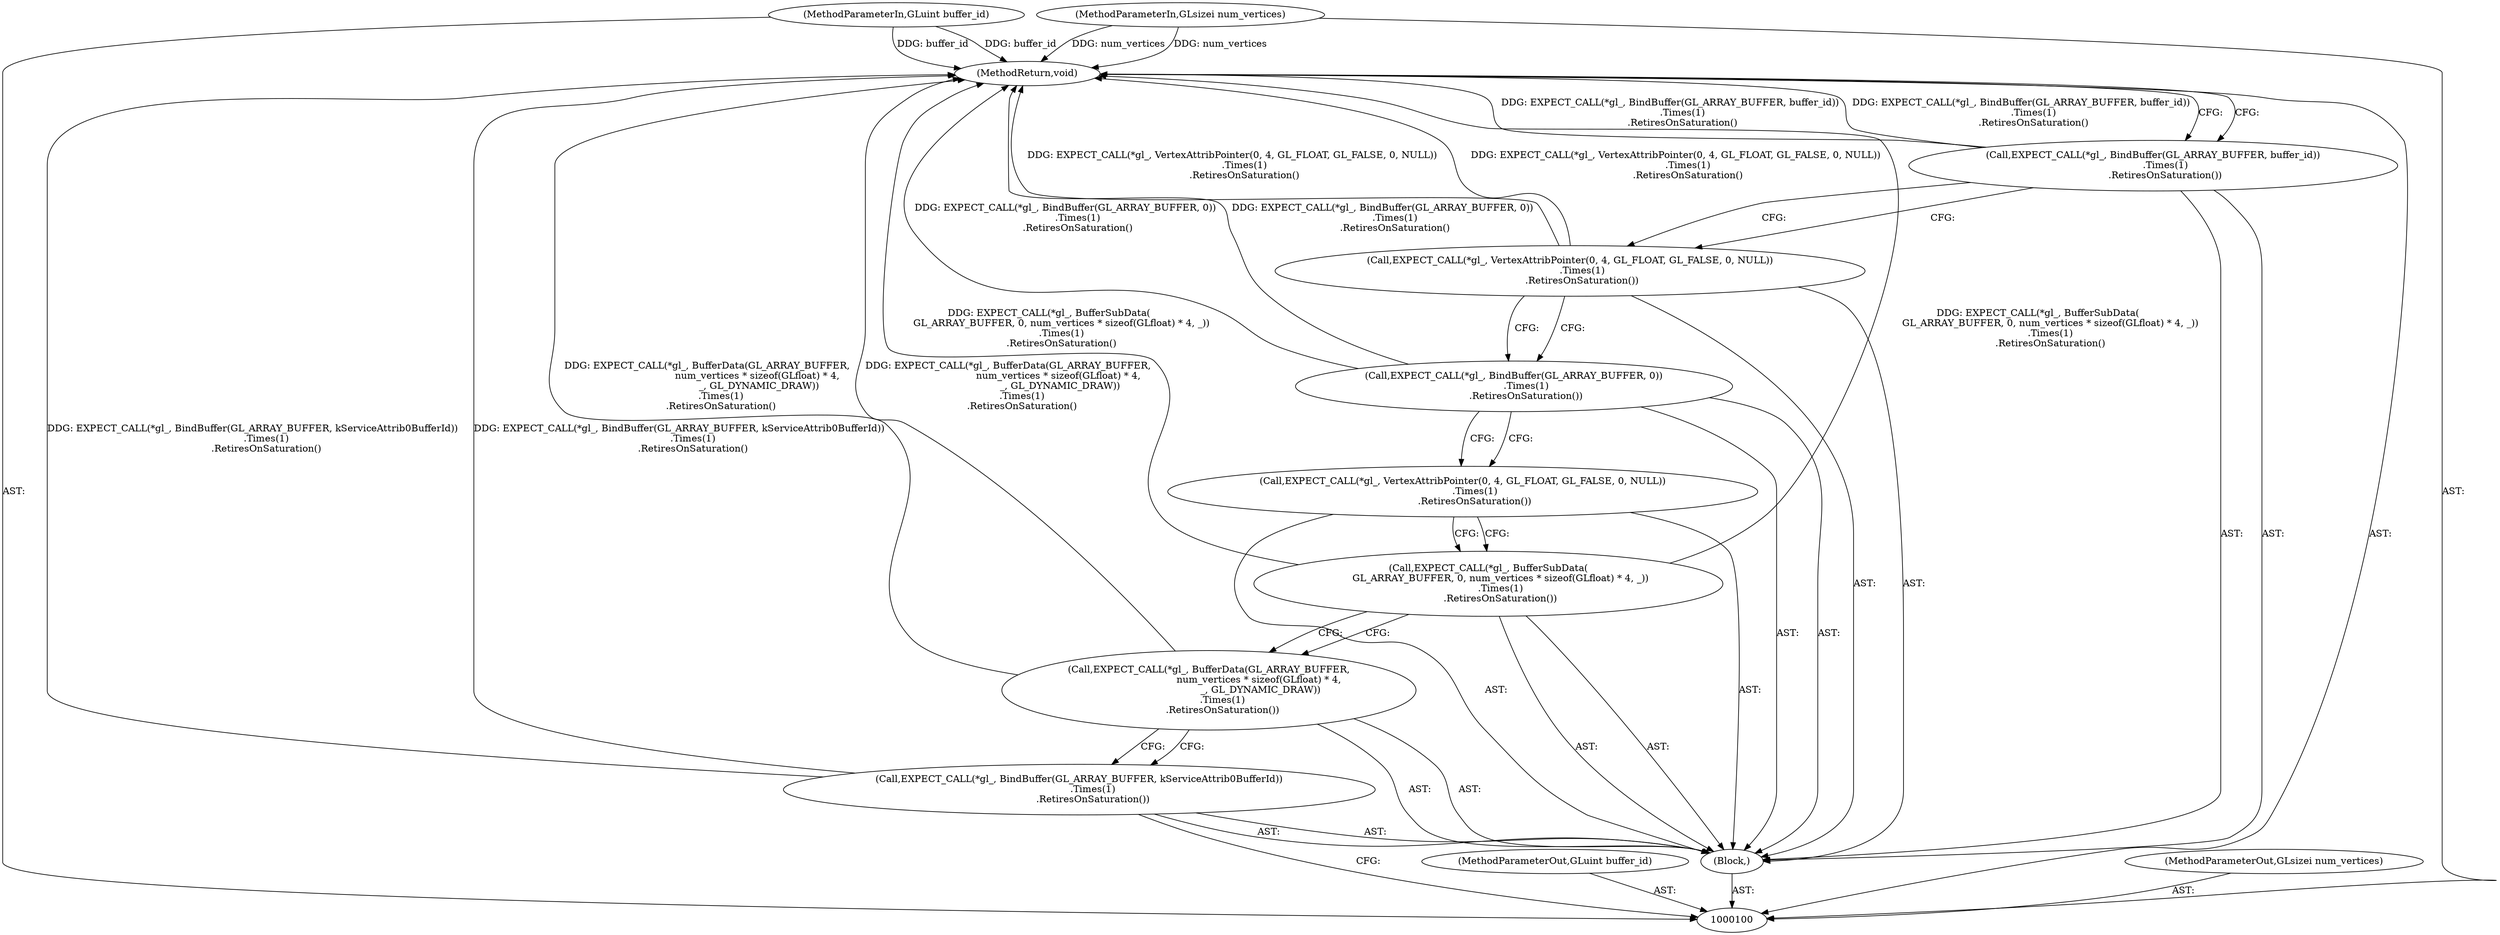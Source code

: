 digraph "1_Chrome_c13e1da62b5f5f0e6fe8c1f769a5a28415415244_3" {
"1000111" [label="(MethodReturn,void)"];
"1000106" [label="(Call,EXPECT_CALL(*gl_, BufferSubData(\n        GL_ARRAY_BUFFER, 0, num_vertices * sizeof(GLfloat) * 4, _))\n        .Times(1)\n        .RetiresOnSaturation())"];
"1000107" [label="(Call,EXPECT_CALL(*gl_, VertexAttribPointer(0, 4, GL_FLOAT, GL_FALSE, 0, NULL))\n        .Times(1)\n        .RetiresOnSaturation())"];
"1000108" [label="(Call,EXPECT_CALL(*gl_, BindBuffer(GL_ARRAY_BUFFER, 0))\n        .Times(1)\n        .RetiresOnSaturation())"];
"1000102" [label="(MethodParameterIn,GLuint buffer_id)"];
"1000135" [label="(MethodParameterOut,GLuint buffer_id)"];
"1000103" [label="(Block,)"];
"1000101" [label="(MethodParameterIn,GLsizei num_vertices)"];
"1000134" [label="(MethodParameterOut,GLsizei num_vertices)"];
"1000109" [label="(Call,EXPECT_CALL(*gl_, VertexAttribPointer(0, 4, GL_FLOAT, GL_FALSE, 0, NULL))\n        .Times(1)\n        .RetiresOnSaturation())"];
"1000110" [label="(Call,EXPECT_CALL(*gl_, BindBuffer(GL_ARRAY_BUFFER, buffer_id))\n        .Times(1)\n        .RetiresOnSaturation())"];
"1000104" [label="(Call,EXPECT_CALL(*gl_, BindBuffer(GL_ARRAY_BUFFER, kServiceAttrib0BufferId))\n         .Times(1)\n         .RetiresOnSaturation())"];
"1000105" [label="(Call,EXPECT_CALL(*gl_, BufferData(GL_ARRAY_BUFFER,\n                                 num_vertices * sizeof(GLfloat) * 4,\n                                  _, GL_DYNAMIC_DRAW))\n         .Times(1)\n         .RetiresOnSaturation())"];
"1000111" -> "1000100"  [label="AST: "];
"1000111" -> "1000110"  [label="CFG: "];
"1000108" -> "1000111"  [label="DDG: EXPECT_CALL(*gl_, BindBuffer(GL_ARRAY_BUFFER, 0))\n        .Times(1)\n        .RetiresOnSaturation()"];
"1000104" -> "1000111"  [label="DDG: EXPECT_CALL(*gl_, BindBuffer(GL_ARRAY_BUFFER, kServiceAttrib0BufferId))\n         .Times(1)\n         .RetiresOnSaturation()"];
"1000105" -> "1000111"  [label="DDG: EXPECT_CALL(*gl_, BufferData(GL_ARRAY_BUFFER,\n                                 num_vertices * sizeof(GLfloat) * 4,\n                                  _, GL_DYNAMIC_DRAW))\n         .Times(1)\n         .RetiresOnSaturation()"];
"1000102" -> "1000111"  [label="DDG: buffer_id"];
"1000101" -> "1000111"  [label="DDG: num_vertices"];
"1000110" -> "1000111"  [label="DDG: EXPECT_CALL(*gl_, BindBuffer(GL_ARRAY_BUFFER, buffer_id))\n        .Times(1)\n        .RetiresOnSaturation()"];
"1000106" -> "1000111"  [label="DDG: EXPECT_CALL(*gl_, BufferSubData(\n        GL_ARRAY_BUFFER, 0, num_vertices * sizeof(GLfloat) * 4, _))\n        .Times(1)\n        .RetiresOnSaturation()"];
"1000109" -> "1000111"  [label="DDG: EXPECT_CALL(*gl_, VertexAttribPointer(0, 4, GL_FLOAT, GL_FALSE, 0, NULL))\n        .Times(1)\n        .RetiresOnSaturation()"];
"1000106" -> "1000103"  [label="AST: "];
"1000106" -> "1000105"  [label="CFG: "];
"1000107" -> "1000106"  [label="CFG: "];
"1000106" -> "1000111"  [label="DDG: EXPECT_CALL(*gl_, BufferSubData(\n        GL_ARRAY_BUFFER, 0, num_vertices * sizeof(GLfloat) * 4, _))\n        .Times(1)\n        .RetiresOnSaturation()"];
"1000107" -> "1000103"  [label="AST: "];
"1000107" -> "1000106"  [label="CFG: "];
"1000108" -> "1000107"  [label="CFG: "];
"1000108" -> "1000103"  [label="AST: "];
"1000108" -> "1000107"  [label="CFG: "];
"1000109" -> "1000108"  [label="CFG: "];
"1000108" -> "1000111"  [label="DDG: EXPECT_CALL(*gl_, BindBuffer(GL_ARRAY_BUFFER, 0))\n        .Times(1)\n        .RetiresOnSaturation()"];
"1000102" -> "1000100"  [label="AST: "];
"1000102" -> "1000111"  [label="DDG: buffer_id"];
"1000135" -> "1000100"  [label="AST: "];
"1000103" -> "1000100"  [label="AST: "];
"1000104" -> "1000103"  [label="AST: "];
"1000105" -> "1000103"  [label="AST: "];
"1000106" -> "1000103"  [label="AST: "];
"1000107" -> "1000103"  [label="AST: "];
"1000108" -> "1000103"  [label="AST: "];
"1000109" -> "1000103"  [label="AST: "];
"1000110" -> "1000103"  [label="AST: "];
"1000101" -> "1000100"  [label="AST: "];
"1000101" -> "1000111"  [label="DDG: num_vertices"];
"1000134" -> "1000100"  [label="AST: "];
"1000109" -> "1000103"  [label="AST: "];
"1000109" -> "1000108"  [label="CFG: "];
"1000110" -> "1000109"  [label="CFG: "];
"1000109" -> "1000111"  [label="DDG: EXPECT_CALL(*gl_, VertexAttribPointer(0, 4, GL_FLOAT, GL_FALSE, 0, NULL))\n        .Times(1)\n        .RetiresOnSaturation()"];
"1000110" -> "1000103"  [label="AST: "];
"1000110" -> "1000109"  [label="CFG: "];
"1000111" -> "1000110"  [label="CFG: "];
"1000110" -> "1000111"  [label="DDG: EXPECT_CALL(*gl_, BindBuffer(GL_ARRAY_BUFFER, buffer_id))\n        .Times(1)\n        .RetiresOnSaturation()"];
"1000104" -> "1000103"  [label="AST: "];
"1000104" -> "1000100"  [label="CFG: "];
"1000105" -> "1000104"  [label="CFG: "];
"1000104" -> "1000111"  [label="DDG: EXPECT_CALL(*gl_, BindBuffer(GL_ARRAY_BUFFER, kServiceAttrib0BufferId))\n         .Times(1)\n         .RetiresOnSaturation()"];
"1000105" -> "1000103"  [label="AST: "];
"1000105" -> "1000104"  [label="CFG: "];
"1000106" -> "1000105"  [label="CFG: "];
"1000105" -> "1000111"  [label="DDG: EXPECT_CALL(*gl_, BufferData(GL_ARRAY_BUFFER,\n                                 num_vertices * sizeof(GLfloat) * 4,\n                                  _, GL_DYNAMIC_DRAW))\n         .Times(1)\n         .RetiresOnSaturation()"];
}
